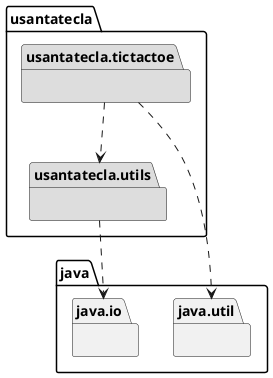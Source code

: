 @startuml arquitectura
package usantatecla.tictactoe #DDDDDD { }
package usantatecla.utils #DDDDDD { }
package java.util{ }
package java.io{ }

usantatecla.tictactoe .down.> java.util
usantatecla.tictactoe .down.> usantatecla.utils
usantatecla.utils .down.> java.io
@enduml
